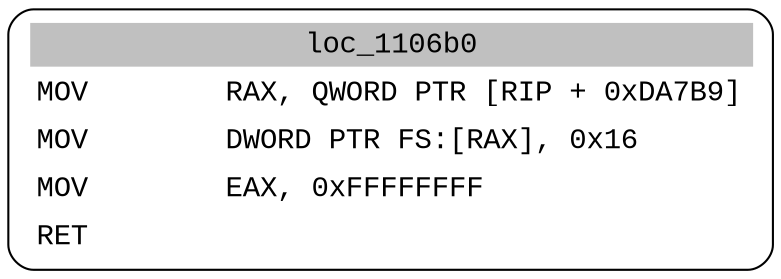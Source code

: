 digraph asm_graph {
1941 [
shape="Mrecord" fontname="Courier New"label =<<table border="0" cellborder="0" cellpadding="3"><tr><td align="center" colspan="2" bgcolor="grey">loc_1106b0</td></tr><tr><td align="left">MOV        RAX, QWORD PTR [RIP + 0xDA7B9]</td></tr><tr><td align="left">MOV        DWORD PTR FS:[RAX], 0x16</td></tr><tr><td align="left">MOV        EAX, 0xFFFFFFFF</td></tr><tr><td align="left">RET        </td></tr></table>> ];
}